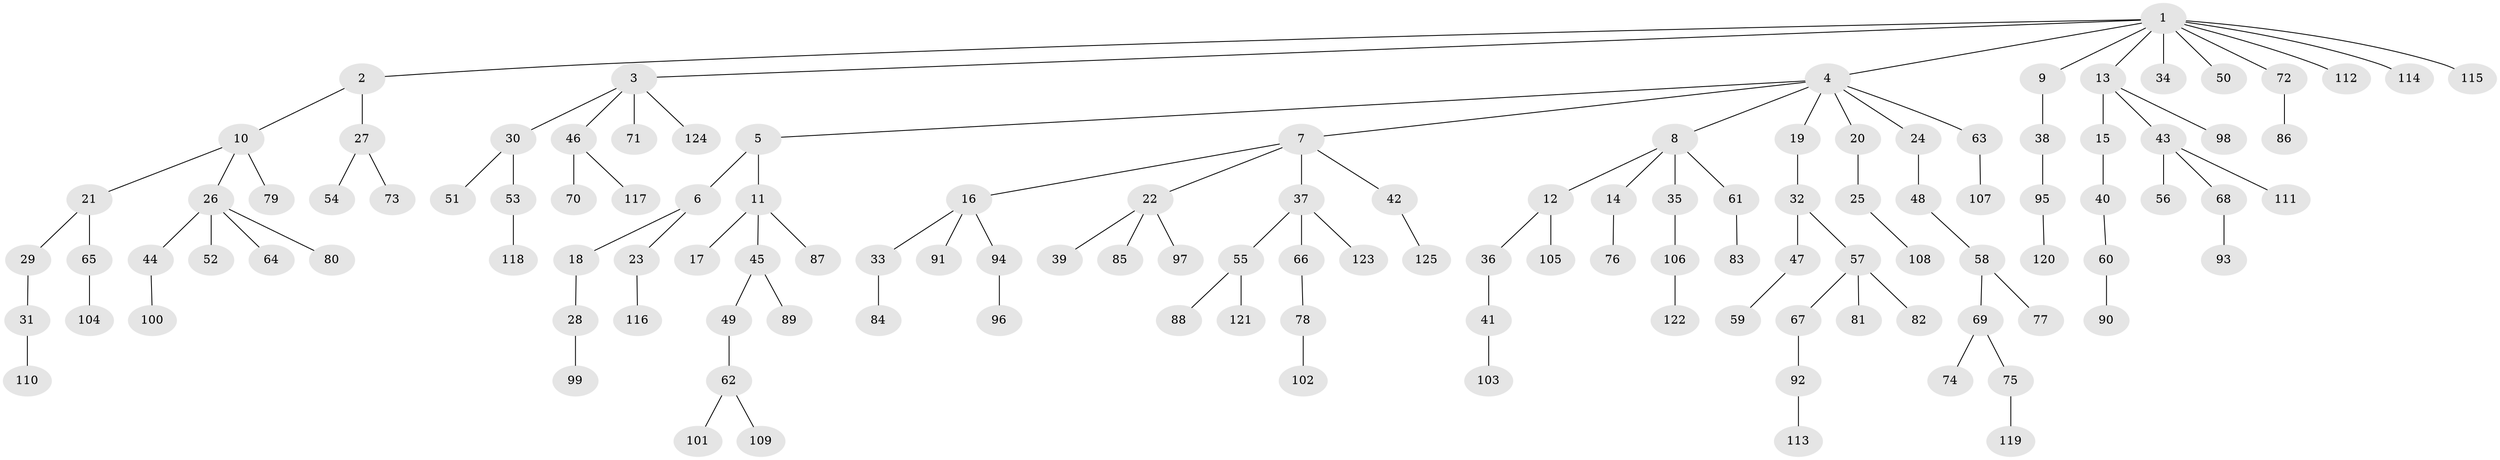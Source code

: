 // Generated by graph-tools (version 1.1) at 2025/02/03/09/25 03:02:17]
// undirected, 125 vertices, 124 edges
graph export_dot {
graph [start="1"]
  node [color=gray90,style=filled];
  1;
  2;
  3;
  4;
  5;
  6;
  7;
  8;
  9;
  10;
  11;
  12;
  13;
  14;
  15;
  16;
  17;
  18;
  19;
  20;
  21;
  22;
  23;
  24;
  25;
  26;
  27;
  28;
  29;
  30;
  31;
  32;
  33;
  34;
  35;
  36;
  37;
  38;
  39;
  40;
  41;
  42;
  43;
  44;
  45;
  46;
  47;
  48;
  49;
  50;
  51;
  52;
  53;
  54;
  55;
  56;
  57;
  58;
  59;
  60;
  61;
  62;
  63;
  64;
  65;
  66;
  67;
  68;
  69;
  70;
  71;
  72;
  73;
  74;
  75;
  76;
  77;
  78;
  79;
  80;
  81;
  82;
  83;
  84;
  85;
  86;
  87;
  88;
  89;
  90;
  91;
  92;
  93;
  94;
  95;
  96;
  97;
  98;
  99;
  100;
  101;
  102;
  103;
  104;
  105;
  106;
  107;
  108;
  109;
  110;
  111;
  112;
  113;
  114;
  115;
  116;
  117;
  118;
  119;
  120;
  121;
  122;
  123;
  124;
  125;
  1 -- 2;
  1 -- 3;
  1 -- 4;
  1 -- 9;
  1 -- 13;
  1 -- 34;
  1 -- 50;
  1 -- 72;
  1 -- 112;
  1 -- 114;
  1 -- 115;
  2 -- 10;
  2 -- 27;
  3 -- 30;
  3 -- 46;
  3 -- 71;
  3 -- 124;
  4 -- 5;
  4 -- 7;
  4 -- 8;
  4 -- 19;
  4 -- 20;
  4 -- 24;
  4 -- 63;
  5 -- 6;
  5 -- 11;
  6 -- 18;
  6 -- 23;
  7 -- 16;
  7 -- 22;
  7 -- 37;
  7 -- 42;
  8 -- 12;
  8 -- 14;
  8 -- 35;
  8 -- 61;
  9 -- 38;
  10 -- 21;
  10 -- 26;
  10 -- 79;
  11 -- 17;
  11 -- 45;
  11 -- 87;
  12 -- 36;
  12 -- 105;
  13 -- 15;
  13 -- 43;
  13 -- 98;
  14 -- 76;
  15 -- 40;
  16 -- 33;
  16 -- 91;
  16 -- 94;
  18 -- 28;
  19 -- 32;
  20 -- 25;
  21 -- 29;
  21 -- 65;
  22 -- 39;
  22 -- 85;
  22 -- 97;
  23 -- 116;
  24 -- 48;
  25 -- 108;
  26 -- 44;
  26 -- 52;
  26 -- 64;
  26 -- 80;
  27 -- 54;
  27 -- 73;
  28 -- 99;
  29 -- 31;
  30 -- 51;
  30 -- 53;
  31 -- 110;
  32 -- 47;
  32 -- 57;
  33 -- 84;
  35 -- 106;
  36 -- 41;
  37 -- 55;
  37 -- 66;
  37 -- 123;
  38 -- 95;
  40 -- 60;
  41 -- 103;
  42 -- 125;
  43 -- 56;
  43 -- 68;
  43 -- 111;
  44 -- 100;
  45 -- 49;
  45 -- 89;
  46 -- 70;
  46 -- 117;
  47 -- 59;
  48 -- 58;
  49 -- 62;
  53 -- 118;
  55 -- 88;
  55 -- 121;
  57 -- 67;
  57 -- 81;
  57 -- 82;
  58 -- 69;
  58 -- 77;
  60 -- 90;
  61 -- 83;
  62 -- 101;
  62 -- 109;
  63 -- 107;
  65 -- 104;
  66 -- 78;
  67 -- 92;
  68 -- 93;
  69 -- 74;
  69 -- 75;
  72 -- 86;
  75 -- 119;
  78 -- 102;
  92 -- 113;
  94 -- 96;
  95 -- 120;
  106 -- 122;
}
